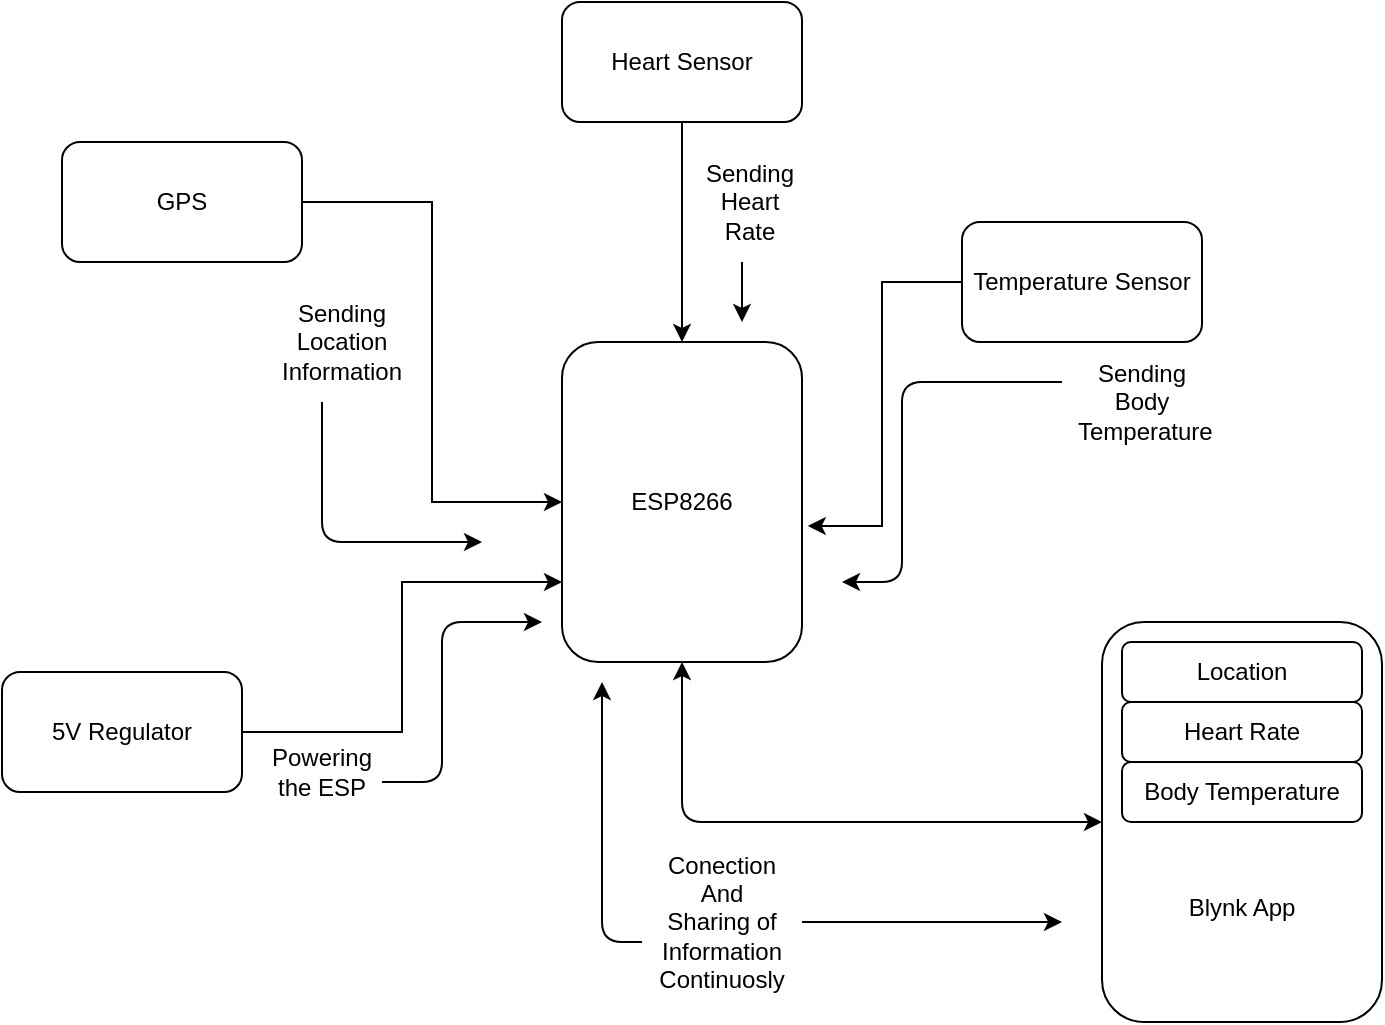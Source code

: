 <mxfile type="github" version="12.9.10"><diagram id="C5RBs43oDa-KdzZeNtuy" name="Page-1"><mxGraphModel grid="1" dx="873" dy="496" gridSize="10" guides="1" tooltips="1" connect="1" arrows="1" fold="1" page="1" pageScale="1" pageWidth="827" pageHeight="1169" math="0" shadow="0"><root><mxCell id="WIyWlLk6GJQsqaUBKTNV-0"/><mxCell id="WIyWlLk6GJQsqaUBKTNV-1" parent="WIyWlLk6GJQsqaUBKTNV-0"/><object id="_DFfcJIHCtMDedcM5Qa7-1" label="ESP8266"><mxCell parent="WIyWlLk6GJQsqaUBKTNV-1" vertex="1" style="rounded=1;whiteSpace=wrap;html=1;"><mxGeometry as="geometry" x="320" y="200" width="120" height="160"/></mxCell></object><mxCell id="_DFfcJIHCtMDedcM5Qa7-8" source="_DFfcJIHCtMDedcM5Qa7-2" parent="WIyWlLk6GJQsqaUBKTNV-1" style="edgeStyle=orthogonalEdgeStyle;rounded=0;orthogonalLoop=1;jettySize=auto;html=1;entryX=0;entryY=0.5;entryDx=0;entryDy=0;" target="_DFfcJIHCtMDedcM5Qa7-1" edge="1"><mxGeometry as="geometry" relative="1"/></mxCell><mxCell id="_DFfcJIHCtMDedcM5Qa7-2" value="GPS" parent="WIyWlLk6GJQsqaUBKTNV-1" vertex="1" style="rounded=1;whiteSpace=wrap;html=1;"><mxGeometry as="geometry" x="70" y="100" width="120" height="60"/></mxCell><mxCell id="_DFfcJIHCtMDedcM5Qa7-7" source="_DFfcJIHCtMDedcM5Qa7-3" parent="WIyWlLk6GJQsqaUBKTNV-1" style="edgeStyle=orthogonalEdgeStyle;rounded=0;orthogonalLoop=1;jettySize=auto;html=1;" target="_DFfcJIHCtMDedcM5Qa7-1" edge="1"><mxGeometry as="geometry" relative="1"/></mxCell><mxCell id="_DFfcJIHCtMDedcM5Qa7-3" value="Heart Sensor" parent="WIyWlLk6GJQsqaUBKTNV-1" vertex="1" style="rounded=1;whiteSpace=wrap;html=1;"><mxGeometry as="geometry" x="320" y="30" width="120" height="60"/></mxCell><mxCell id="_DFfcJIHCtMDedcM5Qa7-6" source="_DFfcJIHCtMDedcM5Qa7-4" parent="WIyWlLk6GJQsqaUBKTNV-1" style="edgeStyle=orthogonalEdgeStyle;rounded=0;orthogonalLoop=1;jettySize=auto;html=1;entryX=1.024;entryY=0.575;entryDx=0;entryDy=0;entryPerimeter=0;" target="_DFfcJIHCtMDedcM5Qa7-1" edge="1"><mxGeometry as="geometry" relative="1"/></mxCell><mxCell id="_DFfcJIHCtMDedcM5Qa7-4" value="Temperature Sensor" parent="WIyWlLk6GJQsqaUBKTNV-1" vertex="1" style="rounded=1;whiteSpace=wrap;html=1;"><mxGeometry as="geometry" x="520" y="140" width="120" height="60"/></mxCell><mxCell id="_DFfcJIHCtMDedcM5Qa7-9" value="&lt;br&gt;&lt;br&gt;&lt;br&gt;&lt;br&gt;&lt;br&gt;&lt;br&gt;Blynk App" parent="WIyWlLk6GJQsqaUBKTNV-1" vertex="1" style="rounded=1;whiteSpace=wrap;html=1;"><mxGeometry as="geometry" x="590" y="340" width="140" height="200"/></mxCell><mxCell id="_DFfcJIHCtMDedcM5Qa7-14" source="_DFfcJIHCtMDedcM5Qa7-1" value="" parent="WIyWlLk6GJQsqaUBKTNV-1" style="endArrow=classic;startArrow=classic;html=1;entryX=0;entryY=0.5;entryDx=0;entryDy=0;exitX=0.5;exitY=1;exitDx=0;exitDy=0;" target="_DFfcJIHCtMDedcM5Qa7-9" edge="1"><mxGeometry as="geometry" width="50" height="50" relative="1"><mxPoint as="sourcePoint" x="350" y="380"/><mxPoint as="targetPoint" x="400" y="330"/><Array as="points"><mxPoint x="380" y="440"/></Array></mxGeometry></mxCell><mxCell id="_DFfcJIHCtMDedcM5Qa7-15" value="Sending Location Information&lt;br&gt;" parent="WIyWlLk6GJQsqaUBKTNV-1" vertex="1" style="text;html=1;strokeColor=none;fillColor=none;align=center;verticalAlign=middle;whiteSpace=wrap;rounded=0;"><mxGeometry as="geometry" x="190" y="190" width="40" height="20"/></mxCell><mxCell id="_DFfcJIHCtMDedcM5Qa7-19" value="" parent="WIyWlLk6GJQsqaUBKTNV-1" style="endArrow=classic;html=1;" edge="1"><mxGeometry as="geometry" width="50" height="50" relative="1"><mxPoint as="sourcePoint" x="200" y="230"/><mxPoint as="targetPoint" x="280" y="300"/><Array as="points"><mxPoint x="200" y="300"/></Array></mxGeometry></mxCell><mxCell id="_DFfcJIHCtMDedcM5Qa7-20" value="Sending Heart Rate" parent="WIyWlLk6GJQsqaUBKTNV-1" vertex="1" style="text;html=1;strokeColor=none;fillColor=none;align=center;verticalAlign=middle;whiteSpace=wrap;rounded=0;"><mxGeometry as="geometry" x="394" y="120" width="40" height="20"/></mxCell><mxCell id="_DFfcJIHCtMDedcM5Qa7-21" value="" parent="WIyWlLk6GJQsqaUBKTNV-1" style="endArrow=classic;html=1;" edge="1"><mxGeometry as="geometry" width="50" height="50" relative="1"><mxPoint as="sourcePoint" x="410" y="160"/><mxPoint as="targetPoint" x="410" y="190"/></mxGeometry></mxCell><mxCell id="_DFfcJIHCtMDedcM5Qa7-22" value="Sending Body&lt;br&gt;&amp;nbsp;Temperature" parent="WIyWlLk6GJQsqaUBKTNV-1" vertex="1" style="text;html=1;strokeColor=none;fillColor=none;align=center;verticalAlign=middle;whiteSpace=wrap;rounded=0;"><mxGeometry as="geometry" x="590" y="220" width="40" height="20"/></mxCell><mxCell id="_DFfcJIHCtMDedcM5Qa7-23" value="" parent="WIyWlLk6GJQsqaUBKTNV-1" style="endArrow=classic;html=1;" edge="1"><mxGeometry as="geometry" width="50" height="50" relative="1"><mxPoint as="sourcePoint" x="570" y="220"/><mxPoint as="targetPoint" x="460" y="320"/><Array as="points"><mxPoint x="490" y="220"/><mxPoint x="490" y="320"/></Array></mxGeometry></mxCell><mxCell id="_DFfcJIHCtMDedcM5Qa7-24" value="Conection And Sharing of Information Continuosly&lt;br&gt;" parent="WIyWlLk6GJQsqaUBKTNV-1" vertex="1" style="text;html=1;strokeColor=none;fillColor=none;align=center;verticalAlign=middle;whiteSpace=wrap;rounded=0;"><mxGeometry as="geometry" x="380" y="480" width="40" height="20"/></mxCell><mxCell id="_DFfcJIHCtMDedcM5Qa7-26" value="" parent="WIyWlLk6GJQsqaUBKTNV-1" style="endArrow=classic;html=1;" edge="1"><mxGeometry as="geometry" width="50" height="50" relative="1"><mxPoint as="sourcePoint" x="440" y="490"/><mxPoint as="targetPoint" x="570" y="490"/></mxGeometry></mxCell><mxCell id="_DFfcJIHCtMDedcM5Qa7-27" value="" parent="WIyWlLk6GJQsqaUBKTNV-1" style="endArrow=classic;html=1;" edge="1"><mxGeometry as="geometry" width="50" height="50" relative="1"><mxPoint as="sourcePoint" x="360" y="500"/><mxPoint as="targetPoint" x="340" y="370"/><Array as="points"><mxPoint x="340" y="500"/></Array></mxGeometry></mxCell><mxCell id="_DFfcJIHCtMDedcM5Qa7-28" value="Location" parent="WIyWlLk6GJQsqaUBKTNV-1" vertex="1" style="rounded=1;whiteSpace=wrap;html=1;"><mxGeometry as="geometry" x="600" y="350" width="120" height="30"/></mxCell><mxCell id="_DFfcJIHCtMDedcM5Qa7-29" value="Heart Rate" parent="WIyWlLk6GJQsqaUBKTNV-1" vertex="1" style="rounded=1;whiteSpace=wrap;html=1;"><mxGeometry as="geometry" x="600" y="380" width="120" height="30"/></mxCell><mxCell id="_DFfcJIHCtMDedcM5Qa7-30" value="Body Temperature" parent="WIyWlLk6GJQsqaUBKTNV-1" vertex="1" style="rounded=1;whiteSpace=wrap;html=1;"><mxGeometry as="geometry" x="600" y="410" width="120" height="30"/></mxCell><mxCell id="FLOplwvrtOPe-xf8MOpg-1" source="FLOplwvrtOPe-xf8MOpg-0" parent="WIyWlLk6GJQsqaUBKTNV-1" style="edgeStyle=orthogonalEdgeStyle;rounded=0;orthogonalLoop=1;jettySize=auto;html=1;entryX=0;entryY=0.75;entryDx=0;entryDy=0;" target="_DFfcJIHCtMDedcM5Qa7-1" edge="1"><mxGeometry as="geometry" relative="1"/></mxCell><mxCell id="FLOplwvrtOPe-xf8MOpg-0" value="5V Regulator" parent="WIyWlLk6GJQsqaUBKTNV-1" vertex="1" style="rounded=1;whiteSpace=wrap;html=1;"><mxGeometry as="geometry" x="40" y="365" width="120" height="60"/></mxCell><mxCell id="FLOplwvrtOPe-xf8MOpg-2" value="Powering the ESP&lt;br&gt;" parent="WIyWlLk6GJQsqaUBKTNV-1" vertex="1" style="text;html=1;strokeColor=none;fillColor=none;align=center;verticalAlign=middle;whiteSpace=wrap;rounded=0;"><mxGeometry as="geometry" x="180" y="405" width="40" height="20"/></mxCell><mxCell id="FLOplwvrtOPe-xf8MOpg-3" value="" parent="WIyWlLk6GJQsqaUBKTNV-1" style="endArrow=classic;html=1;" edge="1"><mxGeometry as="geometry" width="50" height="50" relative="1"><mxPoint as="sourcePoint" x="230" y="420"/><mxPoint as="targetPoint" x="310" y="340"/><Array as="points"><mxPoint x="260" y="420"/><mxPoint x="260" y="340"/></Array></mxGeometry></mxCell></root></mxGraphModel></diagram></mxfile>